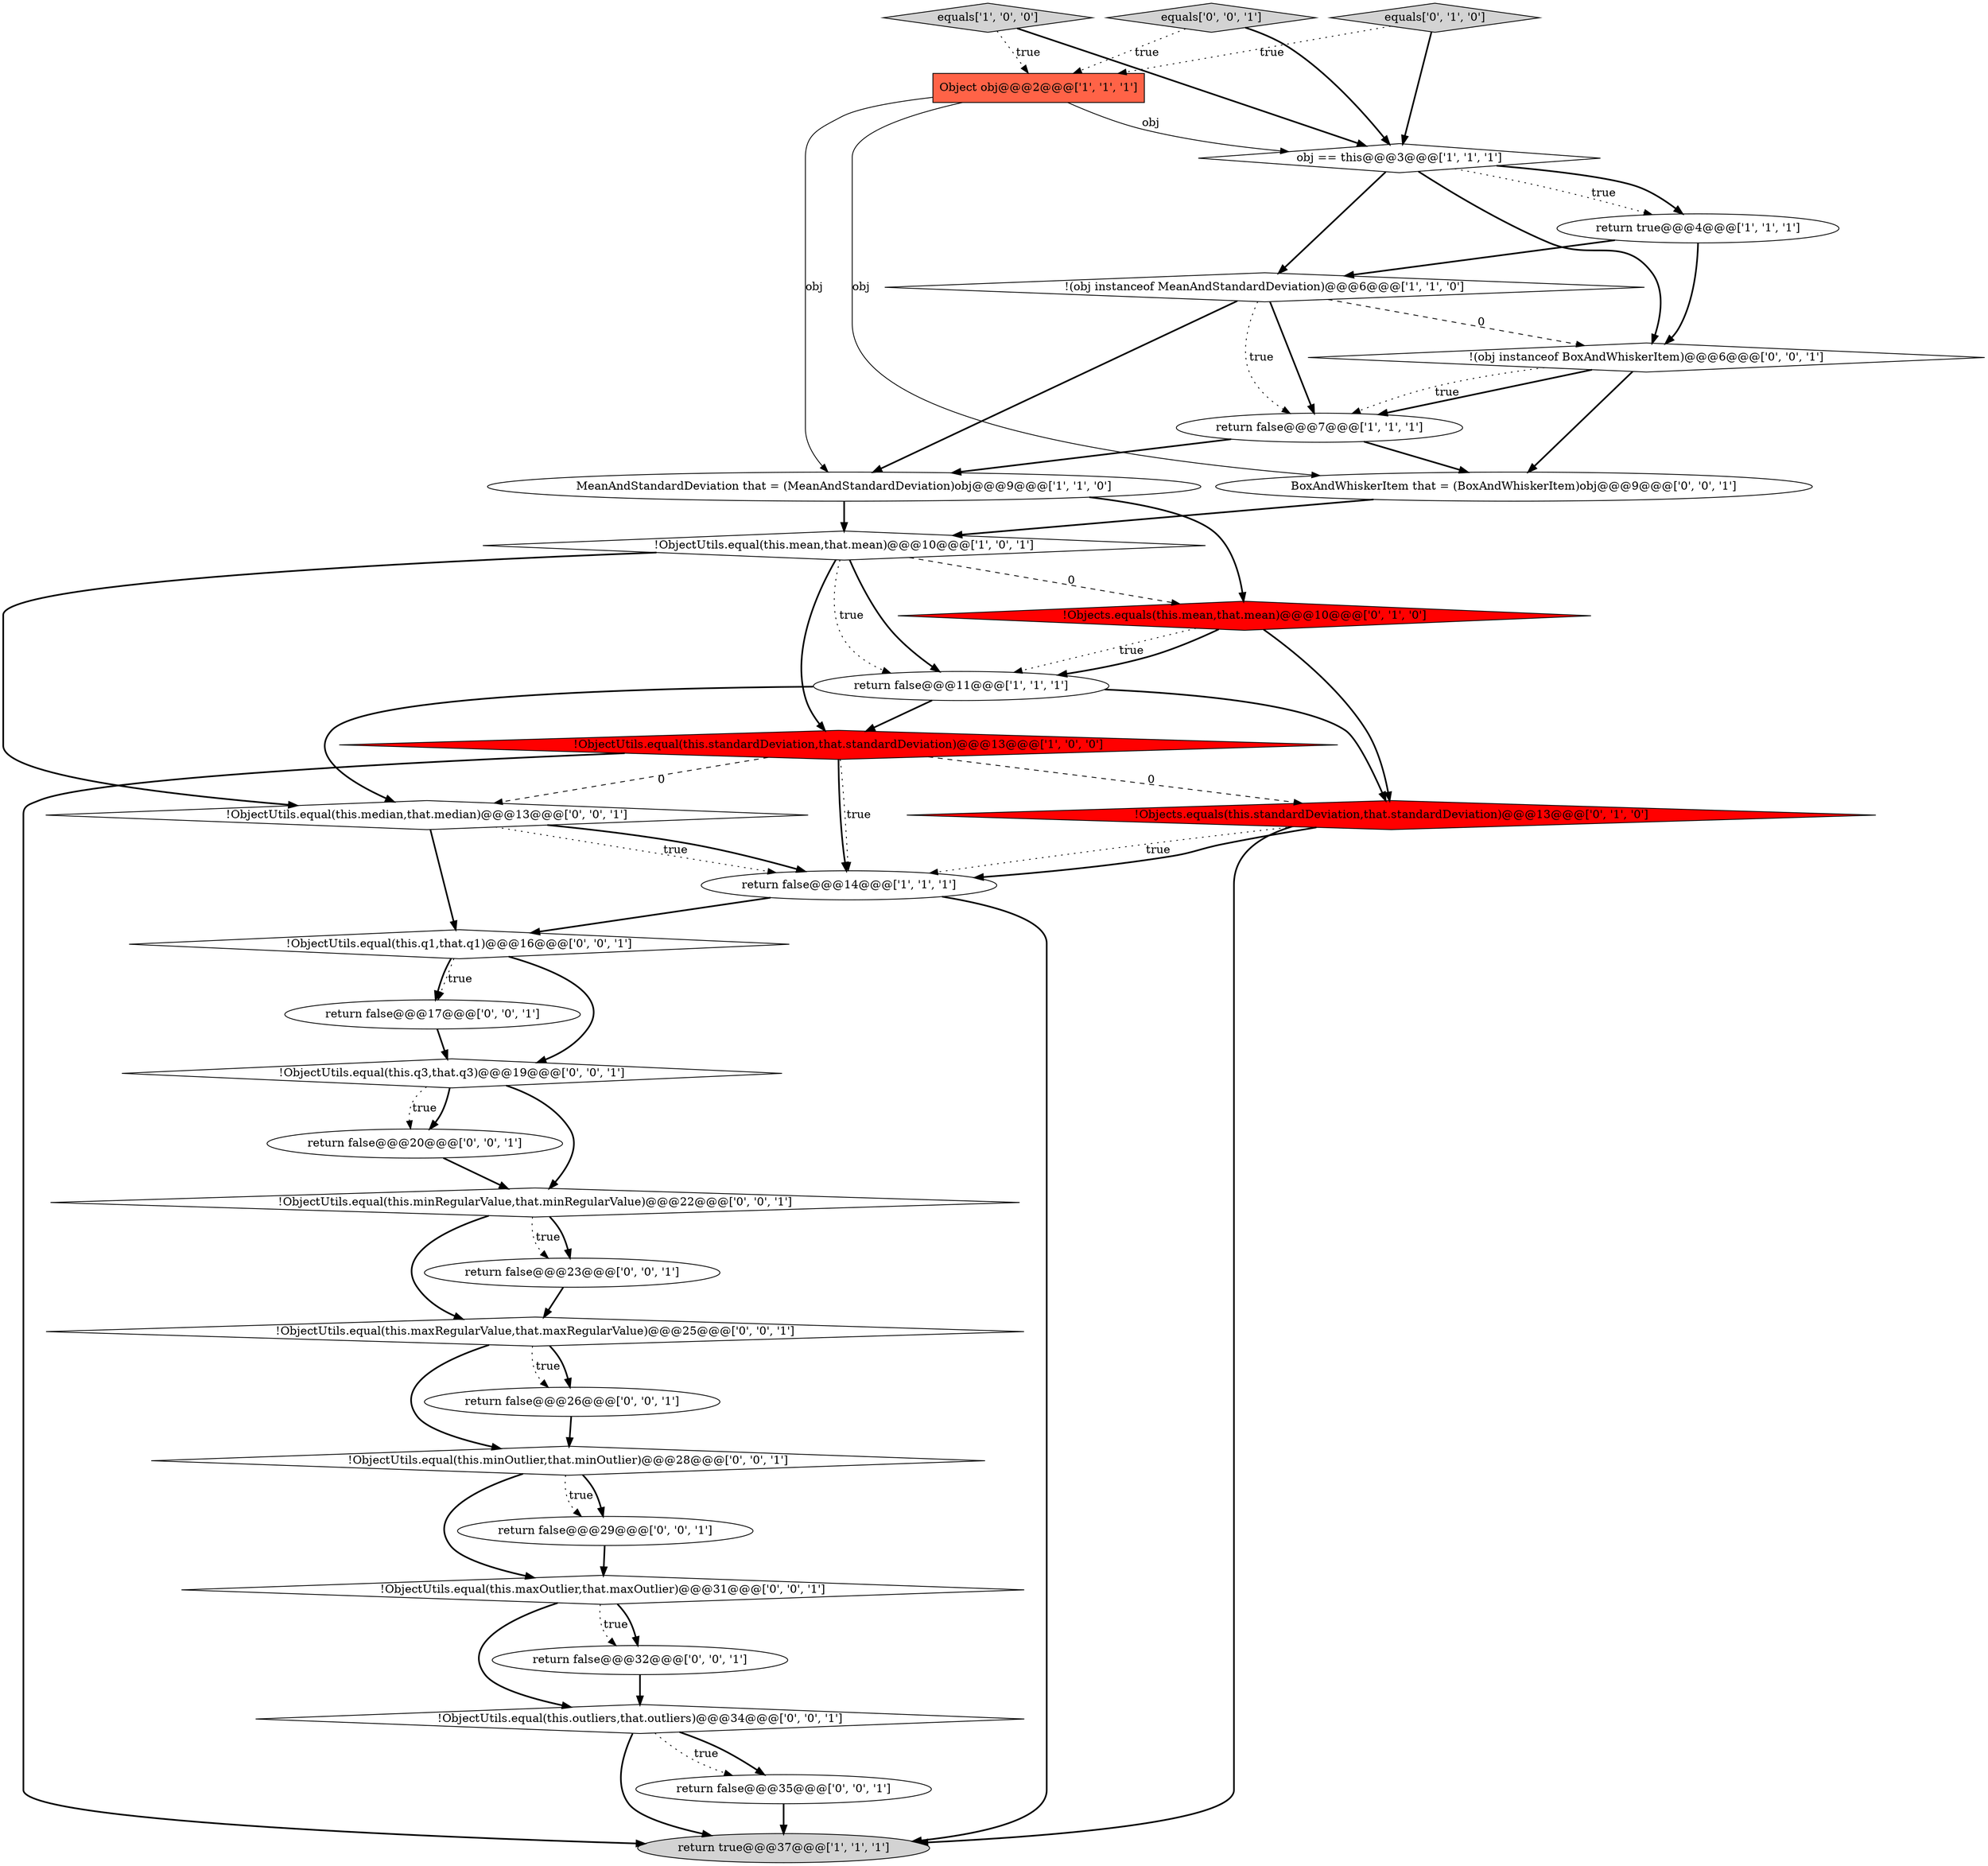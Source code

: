 digraph {
10 [style = filled, label = "!ObjectUtils.equal(this.mean,that.mean)@@@10@@@['1', '0', '1']", fillcolor = white, shape = diamond image = "AAA0AAABBB1BBB"];
19 [style = filled, label = "!ObjectUtils.equal(this.outliers,that.outliers)@@@34@@@['0', '0', '1']", fillcolor = white, shape = diamond image = "AAA0AAABBB3BBB"];
22 [style = filled, label = "return false@@@23@@@['0', '0', '1']", fillcolor = white, shape = ellipse image = "AAA0AAABBB3BBB"];
18 [style = filled, label = "!ObjectUtils.equal(this.q1,that.q1)@@@16@@@['0', '0', '1']", fillcolor = white, shape = diamond image = "AAA0AAABBB3BBB"];
32 [style = filled, label = "return false@@@32@@@['0', '0', '1']", fillcolor = white, shape = ellipse image = "AAA0AAABBB3BBB"];
7 [style = filled, label = "!ObjectUtils.equal(this.standardDeviation,that.standardDeviation)@@@13@@@['1', '0', '0']", fillcolor = red, shape = diamond image = "AAA1AAABBB1BBB"];
6 [style = filled, label = "MeanAndStandardDeviation that = (MeanAndStandardDeviation)obj@@@9@@@['1', '1', '0']", fillcolor = white, shape = ellipse image = "AAA0AAABBB1BBB"];
28 [style = filled, label = "!ObjectUtils.equal(this.minRegularValue,that.minRegularValue)@@@22@@@['0', '0', '1']", fillcolor = white, shape = diamond image = "AAA0AAABBB3BBB"];
4 [style = filled, label = "equals['1', '0', '0']", fillcolor = lightgray, shape = diamond image = "AAA0AAABBB1BBB"];
0 [style = filled, label = "obj == this@@@3@@@['1', '1', '1']", fillcolor = white, shape = diamond image = "AAA0AAABBB1BBB"];
30 [style = filled, label = "equals['0', '0', '1']", fillcolor = lightgray, shape = diamond image = "AAA0AAABBB3BBB"];
12 [style = filled, label = "!Objects.equals(this.mean,that.mean)@@@10@@@['0', '1', '0']", fillcolor = red, shape = diamond image = "AAA1AAABBB2BBB"];
29 [style = filled, label = "return false@@@26@@@['0', '0', '1']", fillcolor = white, shape = ellipse image = "AAA0AAABBB3BBB"];
5 [style = filled, label = "return false@@@7@@@['1', '1', '1']", fillcolor = white, shape = ellipse image = "AAA0AAABBB1BBB"];
25 [style = filled, label = "!ObjectUtils.equal(this.maxOutlier,that.maxOutlier)@@@31@@@['0', '0', '1']", fillcolor = white, shape = diamond image = "AAA0AAABBB3BBB"];
2 [style = filled, label = "return false@@@14@@@['1', '1', '1']", fillcolor = white, shape = ellipse image = "AAA0AAABBB1BBB"];
26 [style = filled, label = "!ObjectUtils.equal(this.median,that.median)@@@13@@@['0', '0', '1']", fillcolor = white, shape = diamond image = "AAA0AAABBB3BBB"];
27 [style = filled, label = "!ObjectUtils.equal(this.maxRegularValue,that.maxRegularValue)@@@25@@@['0', '0', '1']", fillcolor = white, shape = diamond image = "AAA0AAABBB3BBB"];
21 [style = filled, label = "return false@@@29@@@['0', '0', '1']", fillcolor = white, shape = ellipse image = "AAA0AAABBB3BBB"];
1 [style = filled, label = "return false@@@11@@@['1', '1', '1']", fillcolor = white, shape = ellipse image = "AAA0AAABBB1BBB"];
15 [style = filled, label = "BoxAndWhiskerItem that = (BoxAndWhiskerItem)obj@@@9@@@['0', '0', '1']", fillcolor = white, shape = ellipse image = "AAA0AAABBB3BBB"];
20 [style = filled, label = "return false@@@35@@@['0', '0', '1']", fillcolor = white, shape = ellipse image = "AAA0AAABBB3BBB"];
17 [style = filled, label = "!ObjectUtils.equal(this.q3,that.q3)@@@19@@@['0', '0', '1']", fillcolor = white, shape = diamond image = "AAA0AAABBB3BBB"];
9 [style = filled, label = "return true@@@4@@@['1', '1', '1']", fillcolor = white, shape = ellipse image = "AAA0AAABBB1BBB"];
24 [style = filled, label = "return false@@@20@@@['0', '0', '1']", fillcolor = white, shape = ellipse image = "AAA0AAABBB3BBB"];
3 [style = filled, label = "return true@@@37@@@['1', '1', '1']", fillcolor = lightgray, shape = ellipse image = "AAA0AAABBB1BBB"];
13 [style = filled, label = "equals['0', '1', '0']", fillcolor = lightgray, shape = diamond image = "AAA0AAABBB2BBB"];
23 [style = filled, label = "!ObjectUtils.equal(this.minOutlier,that.minOutlier)@@@28@@@['0', '0', '1']", fillcolor = white, shape = diamond image = "AAA0AAABBB3BBB"];
8 [style = filled, label = "Object obj@@@2@@@['1', '1', '1']", fillcolor = tomato, shape = box image = "AAA0AAABBB1BBB"];
31 [style = filled, label = "!(obj instanceof BoxAndWhiskerItem)@@@6@@@['0', '0', '1']", fillcolor = white, shape = diamond image = "AAA0AAABBB3BBB"];
11 [style = filled, label = "!(obj instanceof MeanAndStandardDeviation)@@@6@@@['1', '1', '0']", fillcolor = white, shape = diamond image = "AAA0AAABBB1BBB"];
16 [style = filled, label = "return false@@@17@@@['0', '0', '1']", fillcolor = white, shape = ellipse image = "AAA0AAABBB3BBB"];
14 [style = filled, label = "!Objects.equals(this.standardDeviation,that.standardDeviation)@@@13@@@['0', '1', '0']", fillcolor = red, shape = diamond image = "AAA1AAABBB2BBB"];
14->3 [style = bold, label=""];
7->2 [style = dotted, label="true"];
14->2 [style = dotted, label="true"];
24->28 [style = bold, label=""];
25->32 [style = dotted, label="true"];
0->9 [style = bold, label=""];
15->10 [style = bold, label=""];
23->25 [style = bold, label=""];
9->11 [style = bold, label=""];
18->16 [style = dotted, label="true"];
26->2 [style = dotted, label="true"];
19->20 [style = dotted, label="true"];
9->31 [style = bold, label=""];
19->20 [style = bold, label=""];
2->3 [style = bold, label=""];
11->6 [style = bold, label=""];
31->5 [style = bold, label=""];
7->14 [style = dashed, label="0"];
10->12 [style = dashed, label="0"];
23->21 [style = dotted, label="true"];
31->5 [style = dotted, label="true"];
25->32 [style = bold, label=""];
4->8 [style = dotted, label="true"];
12->1 [style = dotted, label="true"];
0->11 [style = bold, label=""];
5->15 [style = bold, label=""];
2->18 [style = bold, label=""];
18->17 [style = bold, label=""];
11->5 [style = dotted, label="true"];
10->26 [style = bold, label=""];
20->3 [style = bold, label=""];
16->17 [style = bold, label=""];
29->23 [style = bold, label=""];
21->25 [style = bold, label=""];
32->19 [style = bold, label=""];
1->26 [style = bold, label=""];
12->1 [style = bold, label=""];
8->6 [style = solid, label="obj"];
10->7 [style = bold, label=""];
1->7 [style = bold, label=""];
31->15 [style = bold, label=""];
7->3 [style = bold, label=""];
4->0 [style = bold, label=""];
11->5 [style = bold, label=""];
26->2 [style = bold, label=""];
18->16 [style = bold, label=""];
17->24 [style = bold, label=""];
17->28 [style = bold, label=""];
5->6 [style = bold, label=""];
22->27 [style = bold, label=""];
23->21 [style = bold, label=""];
27->29 [style = dotted, label="true"];
13->8 [style = dotted, label="true"];
11->31 [style = dashed, label="0"];
7->2 [style = bold, label=""];
6->10 [style = bold, label=""];
12->14 [style = bold, label=""];
28->22 [style = dotted, label="true"];
8->15 [style = solid, label="obj"];
25->19 [style = bold, label=""];
8->0 [style = solid, label="obj"];
30->8 [style = dotted, label="true"];
1->14 [style = bold, label=""];
14->2 [style = bold, label=""];
27->23 [style = bold, label=""];
30->0 [style = bold, label=""];
10->1 [style = dotted, label="true"];
28->27 [style = bold, label=""];
27->29 [style = bold, label=""];
7->26 [style = dashed, label="0"];
10->1 [style = bold, label=""];
0->9 [style = dotted, label="true"];
19->3 [style = bold, label=""];
28->22 [style = bold, label=""];
17->24 [style = dotted, label="true"];
0->31 [style = bold, label=""];
13->0 [style = bold, label=""];
26->18 [style = bold, label=""];
6->12 [style = bold, label=""];
}
